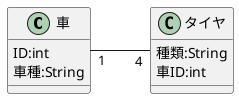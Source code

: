 @startuml 演習3-4_クラス図.pu

    left to right direction

    class 車{
        ID:int
        車種:String
    }
    class タイヤ{
        種類:String
        車ID:int
    }

    車 "1"--"4" タイヤ
@enduml